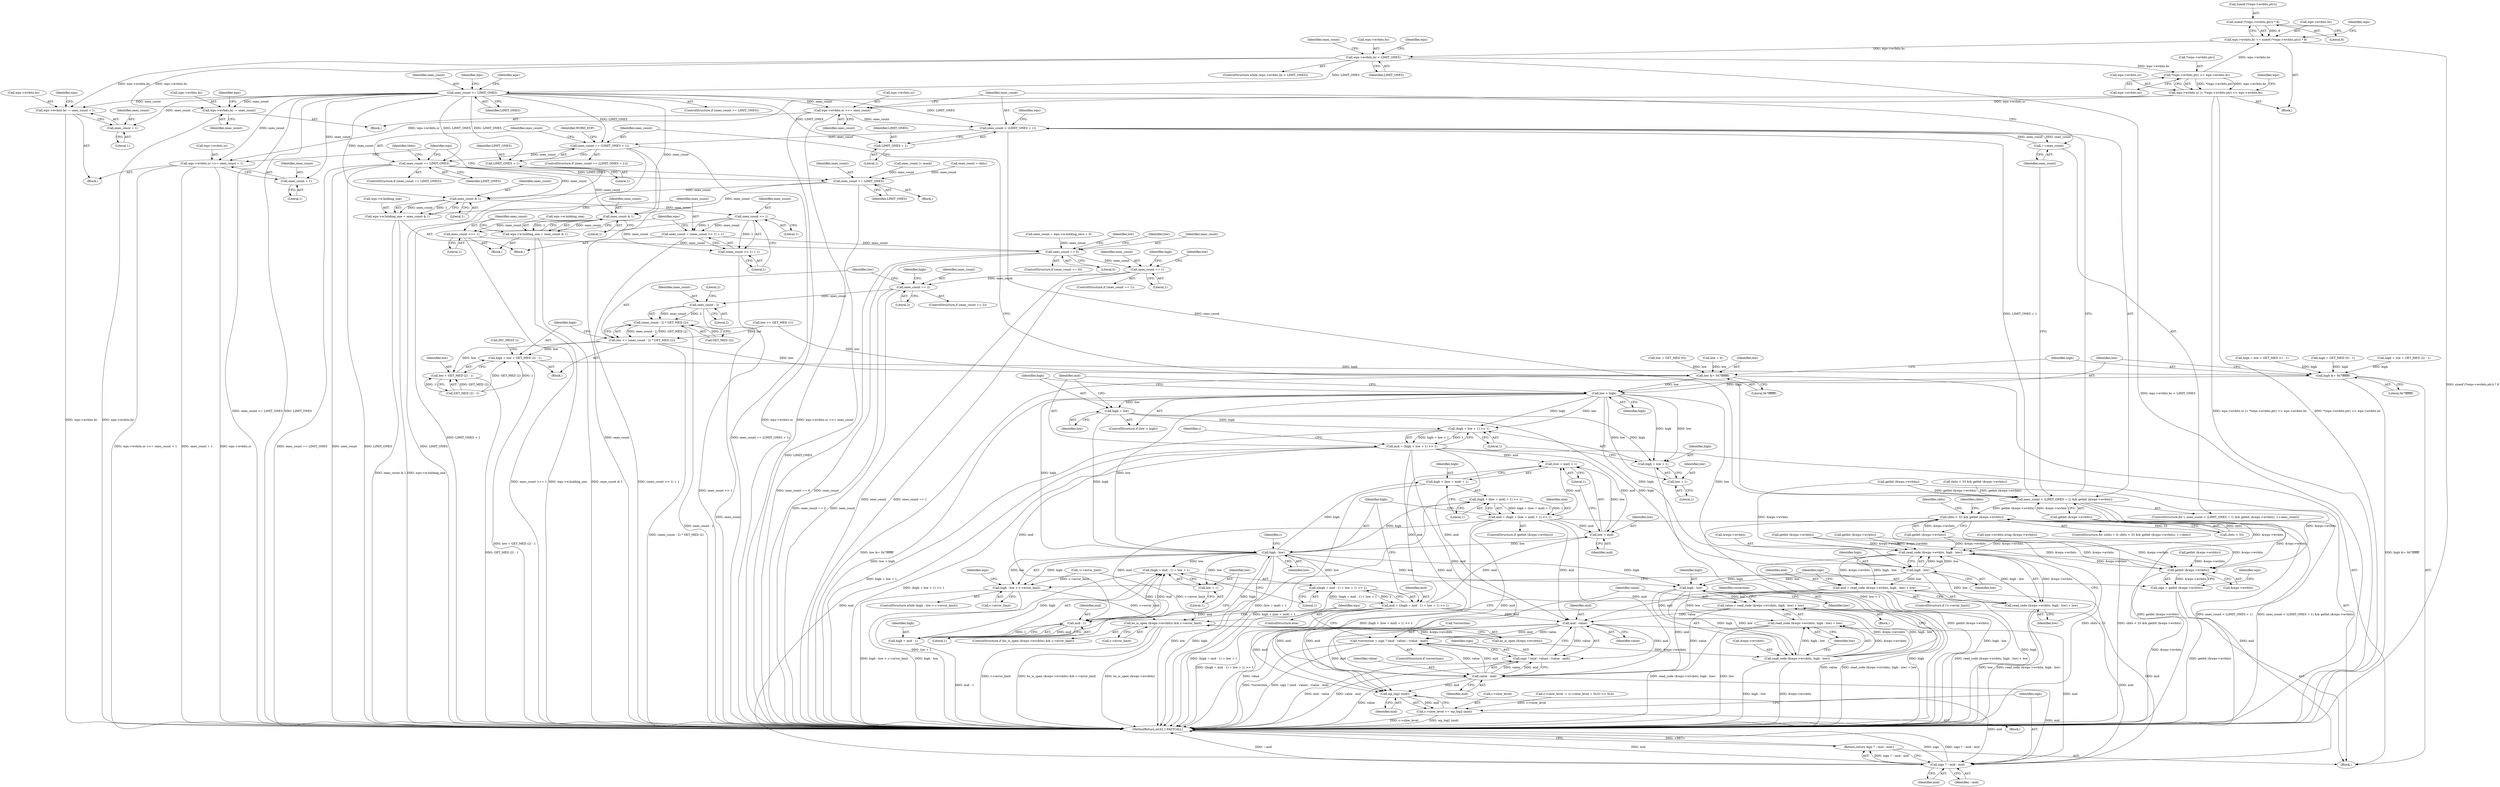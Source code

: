 digraph "0_WavPack_4bc05fc490b66ef2d45b1de26abf1455b486b0dc_0@API" {
"1000393" [label="(Call,sizeof (*(wps->wvbits.ptr)) * 8)"];
"1000387" [label="(Call,wps->wvbits.bc += sizeof (*(wps->wvbits.ptr)) * 8)"];
"1000343" [label="(Call,wps->wvbits.bc < LIMIT_ONES)"];
"1000375" [label="(Call,*(wps->wvbits.ptr) << wps->wvbits.bc)"];
"1000369" [label="(Call,wps->wvbits.sr |= *(wps->wvbits.ptr) << wps->wvbits.bc)"];
"1000422" [label="(Call,wps->wvbits.sr >>= ones_count)"];
"1000431" [label="(Call,ones_count < (LIMIT_ONES + 1))"];
"1000430" [label="(Call,ones_count < (LIMIT_ONES + 1) && getbit (&wps->wvbits))"];
"1000462" [label="(Call,cbits < 33 && getbit (&wps->wvbits))"];
"1000441" [label="(Call,++ones_count)"];
"1000444" [label="(Call,ones_count == (LIMIT_ONES + 1))"];
"1000452" [label="(Call,ones_count == LIMIT_ONES)"];
"1000513" [label="(Call,ones_count += LIMIT_ONES)"];
"1000549" [label="(Call,ones_count & 1)"];
"1000543" [label="(Call,wps->w.holding_one = ones_count & 1)"];
"1000555" [label="(Call,ones_count >> 1)"];
"1000552" [label="(Call,ones_count = (ones_count >> 1) + 1)"];
"1000600" [label="(Call,ones_count == 0)"];
"1000622" [label="(Call,ones_count == 1)"];
"1000643" [label="(Call,ones_count == 2)"];
"1000661" [label="(Call,ones_count - 2)"];
"1000660" [label="(Call,(ones_count - 2) * GET_MED (2))"];
"1000658" [label="(Call,low += (ones_count - 2) * GET_MED (2))"];
"1000666" [label="(Call,high = low + GET_MED (2) - 1)"];
"1000678" [label="(Call,high &= 0x7fffffff)"];
"1000682" [label="(Call,low > high)"];
"1000685" [label="(Call,high = low)"];
"1000690" [label="(Call,(high + low + 1) >> 1)"];
"1000688" [label="(Call,mid = (high + low + 1) >> 1)"];
"1000735" [label="(Call,(low = mid) + 1)"];
"1000736" [label="(Call,low = mid)"];
"1000717" [label="(Call,high - low)"];
"1000716" [label="(Call,high - low > c->error_limit)"];
"1000763" [label="(Call,bs_is_open (&wps->wvcbits) && c->error_limit)"];
"1000732" [label="(Call,(high + (low = mid) + 1) >> 1)"];
"1000730" [label="(Call,mid = (high + (low = mid) + 1) >> 1)"];
"1000748" [label="(Call,mid - 1)"];
"1000745" [label="(Call,(high = mid - 1) + low + 1)"];
"1000746" [label="(Call,high = mid - 1)"];
"1000792" [label="(Call,mid - value)"];
"1000787" [label="(Call,*correction = sign ? (mid - value) : (value - mid))"];
"1000790" [label="(Call,sign ? (mid - value) : (value - mid))"];
"1000822" [label="(Call,wp_log2 (mid))"];
"1000818" [label="(Call,c->slow_level += wp_log2 (mid))"];
"1000825" [label="(Call,sign ? ~mid : mid)"];
"1000824" [label="(Return,return sign ? ~mid : mid;)"];
"1000795" [label="(Call,value - mid)"];
"1000733" [label="(Call,high + (low = mid) + 1)"];
"1000744" [label="(Call,((high = mid - 1) + low + 1) >> 1)"];
"1000742" [label="(Call,mid = ((high = mid - 1) + low + 1) >> 1)"];
"1000751" [label="(Call,low + 1)"];
"1000781" [label="(Call,high - low)"];
"1000773" [label="(Call,value = read_code (&wps->wvcbits, high - low) + low)"];
"1000776" [label="(Call,read_code (&wps->wvcbits, high - low))"];
"1000775" [label="(Call,read_code (&wps->wvcbits, high - low) + low)"];
"1000691" [label="(Call,high + low + 1)"];
"1000710" [label="(Call,high - low)"];
"1000702" [label="(Call,mid = read_code (&wps->wvbits, high - low) + low)"];
"1000705" [label="(Call,read_code (&wps->wvbits, high - low))"];
"1000704" [label="(Call,read_code (&wps->wvbits, high - low) + low)"];
"1000757" [label="(Call,getbit (&wps->wvbits))"];
"1000755" [label="(Call,sign = getbit (&wps->wvbits))"];
"1000693" [label="(Call,low + 1)"];
"1000668" [label="(Call,low + GET_MED (2) - 1)"];
"1000675" [label="(Call,low &= 0x7fffffff)"];
"1000554" [label="(Call,(ones_count >> 1) + 1)"];
"1000567" [label="(Call,ones_count & 1)"];
"1000561" [label="(Call,wps->w.holding_one = ones_count & 1)"];
"1000570" [label="(Call,ones_count >>= 1)"];
"1000527" [label="(Call,wps->wvbits.sr >>= ones_count + 1)"];
"1000411" [label="(Call,ones_count >= LIMIT_ONES)"];
"1000415" [label="(Call,wps->wvbits.bc -= ones_count)"];
"1000433" [label="(Call,LIMIT_ONES + 1)"];
"1000446" [label="(Call,LIMIT_ONES + 1)"];
"1000518" [label="(Call,wps->wvbits.bc -= ones_count + 1)"];
"1000524" [label="(Call,ones_count + 1)"];
"1000533" [label="(Call,ones_count + 1)"];
"1000746" [label="(Call,high = mid - 1)"];
"1000342" [label="(ControlStructure,while (wps->wvbits.bc < LIMIT_ONES))"];
"1000792" [label="(Call,mid - value)"];
"1000732" [label="(Call,(high + (low = mid) + 1) >> 1)"];
"1000747" [label="(Identifier,high)"];
"1000343" [label="(Call,wps->wvbits.bc < LIMIT_ONES)"];
"1000412" [label="(Identifier,ones_count)"];
"1000711" [label="(Identifier,high)"];
"1000781" [label="(Call,high - low)"];
"1000825" [label="(Call,sign ? ~mid : mid)"];
"1000675" [label="(Call,low &= 0x7fffffff)"];
"1000693" [label="(Call,low + 1)"];
"1000369" [label="(Call,wps->wvbits.sr |= *(wps->wvbits.ptr) << wps->wvbits.bc)"];
"1000644" [label="(Identifier,ones_count)"];
"1000518" [label="(Call,wps->wvbits.bc -= ones_count + 1)"];
"1000416" [label="(Call,wps->wvbits.bc)"];
"1000616" [label="(Call,low = GET_MED (0))"];
"1000754" [label="(Literal,1)"];
"1000748" [label="(Call,mid - 1)"];
"1000750" [label="(Literal,1)"];
"1000364" [label="(Call,wps->wvbits.wrap (&wps->wvbits))"];
"1000782" [label="(Identifier,high)"];
"1000600" [label="(Call,ones_count == 0)"];
"1000793" [label="(Identifier,mid)"];
"1000828" [label="(Identifier,mid)"];
"1000725" [label="(Call,getbit (&wps->wvbits))"];
"1000554" [label="(Call,(ones_count >> 1) + 1)"];
"1000404" [label="(Identifier,ones_count)"];
"1000773" [label="(Call,value = read_code (&wps->wvcbits, high - low) + low)"];
"1000466" [label="(Call,getbit (&wps->wvbits))"];
"1000762" [label="(ControlStructure,if (bs_is_open (&wps->wvcbits) && c->error_limit))"];
"1000788" [label="(Call,*correction)"];
"1000458" [label="(ControlStructure,for (cbits = 0; cbits < 33 && getbit (&wps->wvbits); ++cbits))"];
"1000680" [label="(Literal,0x7fffffff)"];
"1000514" [label="(Identifier,ones_count)"];
"1000447" [label="(Identifier,LIMIT_ONES)"];
"1000222" [label="(Call,getbit (&wps->wvbits))"];
"1000674" [label="(Call,INC_MED2 ())"];
"1000525" [label="(Identifier,ones_count)"];
"1000717" [label="(Call,high - low)"];
"1000670" [label="(Call,GET_MED (2) - 1)"];
"1000657" [label="(Block,)"];
"1000446" [label="(Call,LIMIT_ONES + 1)"];
"1000739" [label="(Literal,1)"];
"1000453" [label="(Identifier,ones_count)"];
"1000645" [label="(Literal,2)"];
"1000450" [label="(Identifier,WORD_EOF)"];
"1000105" [label="(Block,)"];
"1000623" [label="(Identifier,ones_count)"];
"1000662" [label="(Identifier,ones_count)"];
"1000382" [label="(Call,wps->wvbits.bc)"];
"1000519" [label="(Call,wps->wvbits.bc)"];
"1000432" [label="(Identifier,ones_count)"];
"1000605" [label="(Identifier,low)"];
"1000744" [label="(Call,((high = mid - 1) + low + 1) >> 1)"];
"1000724" [label="(ControlStructure,if (getbit (&wps->wvbits)))"];
"1000475" [label="(Identifier,cbits)"];
"1000422" [label="(Call,wps->wvbits.sr >>= ones_count)"];
"1000692" [label="(Identifier,high)"];
"1000421" [label="(Identifier,ones_count)"];
"1000783" [label="(Identifier,low)"];
"1000533" [label="(Call,ones_count + 1)"];
"1000436" [label="(Call,getbit (&wps->wvbits))"];
"1000463" [label="(Call,cbits < 33)"];
"1000678" [label="(Call,high &= 0x7fffffff)"];
"1000571" [label="(Identifier,ones_count)"];
"1000434" [label="(Identifier,LIMIT_ONES)"];
"1000818" [label="(Call,c->slow_level += wp_log2 (mid))"];
"1000823" [label="(Identifier,mid)"];
"1000621" [label="(ControlStructure,if (ones_count == 1))"];
"1000715" [label="(ControlStructure,while (high - low > c->error_limit))"];
"1000758" [label="(Call,&wps->wvbits)"];
"1000462" [label="(Call,cbits < 33 && getbit (&wps->wvbits))"];
"1000415" [label="(Call,wps->wvbits.bc -= ones_count)"];
"1000720" [label="(Call,c->error_limit)"];
"1000687" [label="(Identifier,low)"];
"1000534" [label="(Identifier,ones_count)"];
"1000568" [label="(Identifier,ones_count)"];
"1000562" [label="(Call,wps->w.holding_one)"];
"1000607" [label="(Call,high = GET_MED (0) - 1)"];
"1000442" [label="(Identifier,ones_count)"];
"1000451" [label="(ControlStructure,if (ones_count == LIMIT_ONES))"];
"1000460" [label="(Identifier,cbits)"];
"1000736" [label="(Call,low = mid)"];
"1000393" [label="(Call,sizeof (*(wps->wvbits.ptr)) * 8)"];
"1000696" [label="(Literal,1)"];
"1000551" [label="(Literal,1)"];
"1000627" [label="(Identifier,high)"];
"1000510" [label="(Call,ones_count |= mask)"];
"1000685" [label="(Call,high = low)"];
"1000777" [label="(Call,&wps->wvcbits)"];
"1000521" [label="(Identifier,wps)"];
"1000530" [label="(Identifier,wps)"];
"1000681" [label="(ControlStructure,if (low > high))"];
"1000742" [label="(Call,mid = ((high = mid - 1) + low + 1) >> 1)"];
"1000713" [label="(Identifier,low)"];
"1000576" [label="(Identifier,wps)"];
"1000350" [label="(Block,)"];
"1000266" [label="(Call,getbit (&wps->wvbits))"];
"1000716" [label="(Call,high - low > c->error_limit)"];
"1000764" [label="(Call,bs_is_open (&wps->wvcbits))"];
"1000712" [label="(Identifier,low)"];
"1000388" [label="(Call,wps->wvbits.bc)"];
"1000617" [label="(Identifier,low)"];
"1000375" [label="(Call,*(wps->wvbits.ptr) << wps->wvbits.bc)"];
"1000734" [label="(Identifier,high)"];
"1000433" [label="(Call,LIMIT_ONES + 1)"];
"1000642" [label="(ControlStructure,if (ones_count == 2))"];
"1000741" [label="(ControlStructure,else)"];
"1000663" [label="(Literal,2)"];
"1000794" [label="(Identifier,value)"];
"1000413" [label="(Identifier,LIMIT_ONES)"];
"1000691" [label="(Call,high + low + 1)"];
"1000624" [label="(Literal,1)"];
"1000429" [label="(ControlStructure,for (; ones_count < (LIMIT_ONES + 1) && getbit (&wps->wvbits); ++ones_count))"];
"1000558" [label="(Literal,1)"];
"1000684" [label="(Identifier,high)"];
"1000694" [label="(Identifier,low)"];
"1000738" [label="(Identifier,mid)"];
"1000452" [label="(Call,ones_count == LIMIT_ONES)"];
"1000376" [label="(Call,*(wps->wvbits.ptr))"];
"1000698" [label="(Call,!c->error_limit)"];
"1000802" [label="(Identifier,wps)"];
"1000731" [label="(Identifier,mid)"];
"1000556" [label="(Identifier,ones_count)"];
"1000718" [label="(Identifier,high)"];
"1000786" [label="(Identifier,correction)"];
"1000667" [label="(Identifier,high)"];
"1000751" [label="(Call,low + 1)"];
"1000647" [label="(Call,high = low + GET_MED (2) - 1)"];
"1000455" [label="(Block,)"];
"1000745" [label="(Call,(high = mid - 1) + low + 1)"];
"1000755" [label="(Call,sign = getbit (&wps->wvbits))"];
"1000448" [label="(Literal,1)"];
"1000346" [label="(Identifier,wps)"];
"1000387" [label="(Call,wps->wvbits.bc += sizeof (*(wps->wvbits.ptr)) * 8)"];
"1000683" [label="(Identifier,low)"];
"1000797" [label="(Identifier,mid)"];
"1000659" [label="(Identifier,low)"];
"1000526" [label="(Literal,1)"];
"1000829" [label="(MethodReturn,int32_t FASTCALL)"];
"1000567" [label="(Call,ones_count & 1)"];
"1000806" [label="(Block,)"];
"1000824" [label="(Return,return sign ? ~mid : mid;)"];
"1000688" [label="(Call,mid = (high + low + 1) >> 1)"];
"1000414" [label="(Block,)"];
"1000552" [label="(Call,ones_count = (ones_count >> 1) + 1)"];
"1000784" [label="(Identifier,low)"];
"1000561" [label="(Call,wps->w.holding_one = ones_count & 1)"];
"1000700" [label="(Identifier,c)"];
"1000626" [label="(Call,high = low + GET_MED (1) - 1)"];
"1000740" [label="(Literal,1)"];
"1000677" [label="(Literal,0x7fffffff)"];
"1000604" [label="(Call,low = 0)"];
"1000795" [label="(Call,value - mid)"];
"1000774" [label="(Identifier,value)"];
"1000787" [label="(Call,*correction = sign ? (mid - value) : (value - mid))"];
"1000601" [label="(Identifier,ones_count)"];
"1000418" [label="(Identifier,wps)"];
"1000344" [label="(Call,wps->wvbits.bc)"];
"1000776" [label="(Call,read_code (&wps->wvcbits, high - low))"];
"1000524" [label="(Call,ones_count + 1)"];
"1000423" [label="(Call,wps->wvbits.sr)"];
"1000349" [label="(Identifier,LIMIT_ONES)"];
"1000331" [label="(Call,ones_count = wps->w.holding_zero = 0)"];
"1000660" [label="(Call,(ones_count - 2) * GET_MED (2))"];
"1000661" [label="(Call,ones_count - 2)"];
"1000668" [label="(Call,low + GET_MED (2) - 1)"];
"1000425" [label="(Identifier,wps)"];
"1000602" [label="(Literal,0)"];
"1000733" [label="(Call,high + (low = mid) + 1)"];
"1000454" [label="(Identifier,LIMIT_ONES)"];
"1000356" [label="(Identifier,wps)"];
"1000743" [label="(Identifier,mid)"];
"1000775" [label="(Call,read_code (&wps->wvcbits, high - low) + low)"];
"1000730" [label="(Call,mid = (high + (low = mid) + 1) >> 1)"];
"1000370" [label="(Call,wps->wvbits.sr)"];
"1000502" [label="(Call,getbit (&wps->wvbits))"];
"1000441" [label="(Call,++ones_count)"];
"1000553" [label="(Identifier,ones_count)"];
"1000549" [label="(Call,ones_count & 1)"];
"1000555" [label="(Call,ones_count >> 1)"];
"1000401" [label="(Literal,8)"];
"1000669" [label="(Identifier,low)"];
"1000643" [label="(Call,ones_count == 2)"];
"1000444" [label="(Call,ones_count == (LIMIT_ONES + 1))"];
"1000769" [label="(Call,c->error_limit)"];
"1000772" [label="(Block,)"];
"1000638" [label="(Identifier,low)"];
"1000390" [label="(Identifier,wps)"];
"1000528" [label="(Call,wps->wvbits.sr)"];
"1000599" [label="(ControlStructure,if (ones_count == 0))"];
"1000535" [label="(Literal,1)"];
"1000807" [label="(Call,c->slow_level -= (c->slow_level + SLO) >> SLS)"];
"1000752" [label="(Identifier,low)"];
"1000445" [label="(Identifier,ones_count)"];
"1000658" [label="(Call,low += (ones_count - 2) * GET_MED (2))"];
"1000410" [label="(ControlStructure,if (ones_count >= LIMIT_ONES))"];
"1000735" [label="(Call,(low = mid) + 1)"];
"1000483" [label="(Call,ones_count = cbits)"];
"1000690" [label="(Call,(high + low + 1) >> 1)"];
"1000394" [label="(Call,sizeof (*(wps->wvbits.ptr)))"];
"1000664" [label="(Call,GET_MED (2))"];
"1000819" [label="(Call,c->slow_level)"];
"1000827" [label="(Identifier,~mid)"];
"1000570" [label="(Call,ones_count >>= 1)"];
"1000513" [label="(Call,ones_count += LIMIT_ONES)"];
"1000435" [label="(Literal,1)"];
"1000749" [label="(Identifier,mid)"];
"1000676" [label="(Identifier,low)"];
"1000753" [label="(Literal,1)"];
"1000702" [label="(Call,mid = read_code (&wps->wvbits, high - low) + low)"];
"1000572" [label="(Literal,1)"];
"1000666" [label="(Call,high = low + GET_MED (2) - 1)"];
"1000703" [label="(Identifier,mid)"];
"1000560" [label="(Block,)"];
"1000622" [label="(Call,ones_count == 1)"];
"1000543" [label="(Call,wps->w.holding_one = ones_count & 1)"];
"1000689" [label="(Identifier,mid)"];
"1000515" [label="(Identifier,LIMIT_ONES)"];
"1000763" [label="(Call,bs_is_open (&wps->wvcbits) && c->error_limit)"];
"1000637" [label="(Call,low += GET_MED (1))"];
"1000710" [label="(Call,high - low)"];
"1000790" [label="(Call,sign ? (mid - value) : (value - mid))"];
"1000542" [label="(Block,)"];
"1000527" [label="(Call,wps->wvbits.sr >>= ones_count + 1)"];
"1000218" [label="(Call,cbits < 33 && getbit (&wps->wvbits))"];
"1000826" [label="(Identifier,sign)"];
"1000721" [label="(Identifier,c)"];
"1000682" [label="(Call,low > high)"];
"1000706" [label="(Call,&wps->wvbits)"];
"1000648" [label="(Identifier,high)"];
"1000704" [label="(Call,read_code (&wps->wvbits, high - low) + low)"];
"1000443" [label="(ControlStructure,if (ones_count == (LIMIT_ONES + 1)))"];
"1000822" [label="(Call,wp_log2 (mid))"];
"1000544" [label="(Call,wps->w.holding_one)"];
"1000737" [label="(Identifier,low)"];
"1000767" [label="(Identifier,wps)"];
"1000431" [label="(Call,ones_count < (LIMIT_ONES + 1))"];
"1000686" [label="(Identifier,high)"];
"1000791" [label="(Identifier,sign)"];
"1000796" [label="(Identifier,value)"];
"1000705" [label="(Call,read_code (&wps->wvbits, high - low))"];
"1000472" [label="(Identifier,cbits)"];
"1000569" [label="(Literal,1)"];
"1000539" [label="(Identifier,wps)"];
"1000679" [label="(Identifier,high)"];
"1000695" [label="(Literal,1)"];
"1000728" [label="(Identifier,wps)"];
"1000756" [label="(Identifier,sign)"];
"1000697" [label="(ControlStructure,if (!c->error_limit))"];
"1000550" [label="(Identifier,ones_count)"];
"1000785" [label="(ControlStructure,if (correction))"];
"1000557" [label="(Literal,1)"];
"1000665" [label="(Literal,2)"];
"1000757" [label="(Call,getbit (&wps->wvbits))"];
"1000517" [label="(Block,)"];
"1000411" [label="(Call,ones_count >= LIMIT_ONES)"];
"1000428" [label="(Identifier,ones_count)"];
"1000430" [label="(Call,ones_count < (LIMIT_ONES + 1) && getbit (&wps->wvbits))"];
"1000439" [label="(Identifier,wps)"];
"1000719" [label="(Identifier,low)"];
"1000393" -> "1000387"  [label="AST: "];
"1000393" -> "1000401"  [label="CFG: "];
"1000394" -> "1000393"  [label="AST: "];
"1000401" -> "1000393"  [label="AST: "];
"1000387" -> "1000393"  [label="CFG: "];
"1000393" -> "1000387"  [label="DDG: 8"];
"1000387" -> "1000350"  [label="AST: "];
"1000388" -> "1000387"  [label="AST: "];
"1000346" -> "1000387"  [label="CFG: "];
"1000387" -> "1000829"  [label="DDG: sizeof (*(wps->wvbits.ptr)) * 8"];
"1000387" -> "1000343"  [label="DDG: wps->wvbits.bc"];
"1000375" -> "1000387"  [label="DDG: wps->wvbits.bc"];
"1000343" -> "1000342"  [label="AST: "];
"1000343" -> "1000349"  [label="CFG: "];
"1000344" -> "1000343"  [label="AST: "];
"1000349" -> "1000343"  [label="AST: "];
"1000356" -> "1000343"  [label="CFG: "];
"1000404" -> "1000343"  [label="CFG: "];
"1000343" -> "1000829"  [label="DDG: wps->wvbits.bc < LIMIT_ONES"];
"1000343" -> "1000375"  [label="DDG: wps->wvbits.bc"];
"1000343" -> "1000411"  [label="DDG: LIMIT_ONES"];
"1000343" -> "1000415"  [label="DDG: wps->wvbits.bc"];
"1000343" -> "1000518"  [label="DDG: wps->wvbits.bc"];
"1000375" -> "1000369"  [label="AST: "];
"1000375" -> "1000382"  [label="CFG: "];
"1000376" -> "1000375"  [label="AST: "];
"1000382" -> "1000375"  [label="AST: "];
"1000369" -> "1000375"  [label="CFG: "];
"1000375" -> "1000369"  [label="DDG: *(wps->wvbits.ptr)"];
"1000375" -> "1000369"  [label="DDG: wps->wvbits.bc"];
"1000369" -> "1000350"  [label="AST: "];
"1000370" -> "1000369"  [label="AST: "];
"1000390" -> "1000369"  [label="CFG: "];
"1000369" -> "1000829"  [label="DDG: wps->wvbits.sr |= *(wps->wvbits.ptr) << wps->wvbits.bc"];
"1000369" -> "1000829"  [label="DDG: *(wps->wvbits.ptr) << wps->wvbits.bc"];
"1000369" -> "1000422"  [label="DDG: wps->wvbits.sr"];
"1000369" -> "1000527"  [label="DDG: wps->wvbits.sr"];
"1000422" -> "1000414"  [label="AST: "];
"1000422" -> "1000428"  [label="CFG: "];
"1000423" -> "1000422"  [label="AST: "];
"1000428" -> "1000422"  [label="AST: "];
"1000432" -> "1000422"  [label="CFG: "];
"1000422" -> "1000829"  [label="DDG: wps->wvbits.sr"];
"1000422" -> "1000829"  [label="DDG: wps->wvbits.sr >>= ones_count"];
"1000411" -> "1000422"  [label="DDG: ones_count"];
"1000422" -> "1000431"  [label="DDG: ones_count"];
"1000431" -> "1000430"  [label="AST: "];
"1000431" -> "1000433"  [label="CFG: "];
"1000432" -> "1000431"  [label="AST: "];
"1000433" -> "1000431"  [label="AST: "];
"1000439" -> "1000431"  [label="CFG: "];
"1000430" -> "1000431"  [label="CFG: "];
"1000431" -> "1000430"  [label="DDG: ones_count"];
"1000431" -> "1000430"  [label="DDG: LIMIT_ONES + 1"];
"1000441" -> "1000431"  [label="DDG: ones_count"];
"1000411" -> "1000431"  [label="DDG: LIMIT_ONES"];
"1000431" -> "1000441"  [label="DDG: ones_count"];
"1000431" -> "1000444"  [label="DDG: ones_count"];
"1000430" -> "1000429"  [label="AST: "];
"1000430" -> "1000436"  [label="CFG: "];
"1000436" -> "1000430"  [label="AST: "];
"1000442" -> "1000430"  [label="CFG: "];
"1000445" -> "1000430"  [label="CFG: "];
"1000430" -> "1000829"  [label="DDG: getbit (&wps->wvbits)"];
"1000430" -> "1000829"  [label="DDG: ones_count < (LIMIT_ONES + 1)"];
"1000430" -> "1000829"  [label="DDG: ones_count < (LIMIT_ONES + 1) && getbit (&wps->wvbits)"];
"1000436" -> "1000430"  [label="DDG: &wps->wvbits"];
"1000218" -> "1000430"  [label="DDG: getbit (&wps->wvbits)"];
"1000266" -> "1000430"  [label="DDG: getbit (&wps->wvbits)"];
"1000430" -> "1000462"  [label="DDG: getbit (&wps->wvbits)"];
"1000462" -> "1000458"  [label="AST: "];
"1000462" -> "1000463"  [label="CFG: "];
"1000462" -> "1000466"  [label="CFG: "];
"1000463" -> "1000462"  [label="AST: "];
"1000466" -> "1000462"  [label="AST: "];
"1000472" -> "1000462"  [label="CFG: "];
"1000475" -> "1000462"  [label="CFG: "];
"1000462" -> "1000829"  [label="DDG: cbits < 33"];
"1000462" -> "1000829"  [label="DDG: cbits < 33 && getbit (&wps->wvbits)"];
"1000462" -> "1000829"  [label="DDG: getbit (&wps->wvbits)"];
"1000463" -> "1000462"  [label="DDG: cbits"];
"1000463" -> "1000462"  [label="DDG: 33"];
"1000466" -> "1000462"  [label="DDG: &wps->wvbits"];
"1000441" -> "1000429"  [label="AST: "];
"1000441" -> "1000442"  [label="CFG: "];
"1000442" -> "1000441"  [label="AST: "];
"1000432" -> "1000441"  [label="CFG: "];
"1000444" -> "1000443"  [label="AST: "];
"1000444" -> "1000446"  [label="CFG: "];
"1000445" -> "1000444"  [label="AST: "];
"1000446" -> "1000444"  [label="AST: "];
"1000450" -> "1000444"  [label="CFG: "];
"1000453" -> "1000444"  [label="CFG: "];
"1000444" -> "1000829"  [label="DDG: LIMIT_ONES + 1"];
"1000444" -> "1000829"  [label="DDG: ones_count"];
"1000444" -> "1000829"  [label="DDG: ones_count == (LIMIT_ONES + 1)"];
"1000411" -> "1000444"  [label="DDG: LIMIT_ONES"];
"1000444" -> "1000452"  [label="DDG: ones_count"];
"1000452" -> "1000451"  [label="AST: "];
"1000452" -> "1000454"  [label="CFG: "];
"1000453" -> "1000452"  [label="AST: "];
"1000454" -> "1000452"  [label="AST: "];
"1000460" -> "1000452"  [label="CFG: "];
"1000539" -> "1000452"  [label="CFG: "];
"1000452" -> "1000829"  [label="DDG: ones_count == LIMIT_ONES"];
"1000452" -> "1000829"  [label="DDG: ones_count"];
"1000452" -> "1000829"  [label="DDG: LIMIT_ONES"];
"1000411" -> "1000452"  [label="DDG: LIMIT_ONES"];
"1000452" -> "1000513"  [label="DDG: LIMIT_ONES"];
"1000452" -> "1000549"  [label="DDG: ones_count"];
"1000452" -> "1000567"  [label="DDG: ones_count"];
"1000513" -> "1000455"  [label="AST: "];
"1000513" -> "1000515"  [label="CFG: "];
"1000514" -> "1000513"  [label="AST: "];
"1000515" -> "1000513"  [label="AST: "];
"1000539" -> "1000513"  [label="CFG: "];
"1000513" -> "1000829"  [label="DDG: LIMIT_ONES"];
"1000510" -> "1000513"  [label="DDG: ones_count"];
"1000483" -> "1000513"  [label="DDG: ones_count"];
"1000513" -> "1000549"  [label="DDG: ones_count"];
"1000513" -> "1000567"  [label="DDG: ones_count"];
"1000549" -> "1000543"  [label="AST: "];
"1000549" -> "1000551"  [label="CFG: "];
"1000550" -> "1000549"  [label="AST: "];
"1000551" -> "1000549"  [label="AST: "];
"1000543" -> "1000549"  [label="CFG: "];
"1000549" -> "1000543"  [label="DDG: ones_count"];
"1000549" -> "1000543"  [label="DDG: 1"];
"1000411" -> "1000549"  [label="DDG: ones_count"];
"1000549" -> "1000555"  [label="DDG: ones_count"];
"1000543" -> "1000542"  [label="AST: "];
"1000544" -> "1000543"  [label="AST: "];
"1000553" -> "1000543"  [label="CFG: "];
"1000543" -> "1000829"  [label="DDG: wps->w.holding_one"];
"1000543" -> "1000829"  [label="DDG: ones_count & 1"];
"1000555" -> "1000554"  [label="AST: "];
"1000555" -> "1000557"  [label="CFG: "];
"1000556" -> "1000555"  [label="AST: "];
"1000557" -> "1000555"  [label="AST: "];
"1000558" -> "1000555"  [label="CFG: "];
"1000555" -> "1000552"  [label="DDG: ones_count"];
"1000555" -> "1000552"  [label="DDG: 1"];
"1000555" -> "1000554"  [label="DDG: ones_count"];
"1000555" -> "1000554"  [label="DDG: 1"];
"1000552" -> "1000542"  [label="AST: "];
"1000552" -> "1000554"  [label="CFG: "];
"1000553" -> "1000552"  [label="AST: "];
"1000554" -> "1000552"  [label="AST: "];
"1000576" -> "1000552"  [label="CFG: "];
"1000552" -> "1000829"  [label="DDG: (ones_count >> 1) + 1"];
"1000552" -> "1000600"  [label="DDG: ones_count"];
"1000600" -> "1000599"  [label="AST: "];
"1000600" -> "1000602"  [label="CFG: "];
"1000601" -> "1000600"  [label="AST: "];
"1000602" -> "1000600"  [label="AST: "];
"1000605" -> "1000600"  [label="CFG: "];
"1000617" -> "1000600"  [label="CFG: "];
"1000600" -> "1000829"  [label="DDG: ones_count == 0"];
"1000600" -> "1000829"  [label="DDG: ones_count"];
"1000570" -> "1000600"  [label="DDG: ones_count"];
"1000331" -> "1000600"  [label="DDG: ones_count"];
"1000600" -> "1000622"  [label="DDG: ones_count"];
"1000622" -> "1000621"  [label="AST: "];
"1000622" -> "1000624"  [label="CFG: "];
"1000623" -> "1000622"  [label="AST: "];
"1000624" -> "1000622"  [label="AST: "];
"1000627" -> "1000622"  [label="CFG: "];
"1000638" -> "1000622"  [label="CFG: "];
"1000622" -> "1000829"  [label="DDG: ones_count == 1"];
"1000622" -> "1000829"  [label="DDG: ones_count"];
"1000622" -> "1000643"  [label="DDG: ones_count"];
"1000643" -> "1000642"  [label="AST: "];
"1000643" -> "1000645"  [label="CFG: "];
"1000644" -> "1000643"  [label="AST: "];
"1000645" -> "1000643"  [label="AST: "];
"1000648" -> "1000643"  [label="CFG: "];
"1000659" -> "1000643"  [label="CFG: "];
"1000643" -> "1000829"  [label="DDG: ones_count == 2"];
"1000643" -> "1000829"  [label="DDG: ones_count"];
"1000643" -> "1000661"  [label="DDG: ones_count"];
"1000661" -> "1000660"  [label="AST: "];
"1000661" -> "1000663"  [label="CFG: "];
"1000662" -> "1000661"  [label="AST: "];
"1000663" -> "1000661"  [label="AST: "];
"1000665" -> "1000661"  [label="CFG: "];
"1000661" -> "1000829"  [label="DDG: ones_count"];
"1000661" -> "1000660"  [label="DDG: ones_count"];
"1000661" -> "1000660"  [label="DDG: 2"];
"1000660" -> "1000658"  [label="AST: "];
"1000660" -> "1000664"  [label="CFG: "];
"1000664" -> "1000660"  [label="AST: "];
"1000658" -> "1000660"  [label="CFG: "];
"1000660" -> "1000829"  [label="DDG: ones_count - 2"];
"1000660" -> "1000658"  [label="DDG: ones_count - 2"];
"1000660" -> "1000658"  [label="DDG: GET_MED (2)"];
"1000664" -> "1000660"  [label="DDG: 2"];
"1000658" -> "1000657"  [label="AST: "];
"1000659" -> "1000658"  [label="AST: "];
"1000667" -> "1000658"  [label="CFG: "];
"1000658" -> "1000829"  [label="DDG: (ones_count - 2) * GET_MED (2)"];
"1000637" -> "1000658"  [label="DDG: low"];
"1000658" -> "1000666"  [label="DDG: low"];
"1000658" -> "1000668"  [label="DDG: low"];
"1000658" -> "1000675"  [label="DDG: low"];
"1000666" -> "1000657"  [label="AST: "];
"1000666" -> "1000668"  [label="CFG: "];
"1000667" -> "1000666"  [label="AST: "];
"1000668" -> "1000666"  [label="AST: "];
"1000674" -> "1000666"  [label="CFG: "];
"1000666" -> "1000829"  [label="DDG: low + GET_MED (2) - 1"];
"1000670" -> "1000666"  [label="DDG: GET_MED (2)"];
"1000670" -> "1000666"  [label="DDG: 1"];
"1000666" -> "1000678"  [label="DDG: high"];
"1000678" -> "1000105"  [label="AST: "];
"1000678" -> "1000680"  [label="CFG: "];
"1000679" -> "1000678"  [label="AST: "];
"1000680" -> "1000678"  [label="AST: "];
"1000683" -> "1000678"  [label="CFG: "];
"1000678" -> "1000829"  [label="DDG: high &= 0x7fffffff"];
"1000626" -> "1000678"  [label="DDG: high"];
"1000607" -> "1000678"  [label="DDG: high"];
"1000647" -> "1000678"  [label="DDG: high"];
"1000678" -> "1000682"  [label="DDG: high"];
"1000682" -> "1000681"  [label="AST: "];
"1000682" -> "1000684"  [label="CFG: "];
"1000683" -> "1000682"  [label="AST: "];
"1000684" -> "1000682"  [label="AST: "];
"1000686" -> "1000682"  [label="CFG: "];
"1000689" -> "1000682"  [label="CFG: "];
"1000682" -> "1000829"  [label="DDG: low > high"];
"1000675" -> "1000682"  [label="DDG: low"];
"1000682" -> "1000685"  [label="DDG: low"];
"1000682" -> "1000690"  [label="DDG: high"];
"1000682" -> "1000690"  [label="DDG: low"];
"1000682" -> "1000691"  [label="DDG: high"];
"1000682" -> "1000691"  [label="DDG: low"];
"1000682" -> "1000693"  [label="DDG: low"];
"1000682" -> "1000710"  [label="DDG: high"];
"1000682" -> "1000710"  [label="DDG: low"];
"1000682" -> "1000717"  [label="DDG: high"];
"1000682" -> "1000717"  [label="DDG: low"];
"1000685" -> "1000681"  [label="AST: "];
"1000685" -> "1000687"  [label="CFG: "];
"1000686" -> "1000685"  [label="AST: "];
"1000687" -> "1000685"  [label="AST: "];
"1000689" -> "1000685"  [label="CFG: "];
"1000685" -> "1000690"  [label="DDG: high"];
"1000685" -> "1000691"  [label="DDG: high"];
"1000685" -> "1000710"  [label="DDG: high"];
"1000685" -> "1000717"  [label="DDG: high"];
"1000690" -> "1000688"  [label="AST: "];
"1000690" -> "1000696"  [label="CFG: "];
"1000691" -> "1000690"  [label="AST: "];
"1000696" -> "1000690"  [label="AST: "];
"1000688" -> "1000690"  [label="CFG: "];
"1000690" -> "1000829"  [label="DDG: high + low + 1"];
"1000690" -> "1000688"  [label="DDG: high + low + 1"];
"1000690" -> "1000688"  [label="DDG: 1"];
"1000688" -> "1000105"  [label="AST: "];
"1000689" -> "1000688"  [label="AST: "];
"1000700" -> "1000688"  [label="CFG: "];
"1000688" -> "1000829"  [label="DDG: (high + low + 1) >> 1"];
"1000688" -> "1000735"  [label="DDG: mid"];
"1000688" -> "1000736"  [label="DDG: mid"];
"1000688" -> "1000748"  [label="DDG: mid"];
"1000688" -> "1000792"  [label="DDG: mid"];
"1000688" -> "1000795"  [label="DDG: mid"];
"1000688" -> "1000822"  [label="DDG: mid"];
"1000688" -> "1000825"  [label="DDG: mid"];
"1000735" -> "1000733"  [label="AST: "];
"1000735" -> "1000739"  [label="CFG: "];
"1000736" -> "1000735"  [label="AST: "];
"1000739" -> "1000735"  [label="AST: "];
"1000733" -> "1000735"  [label="CFG: "];
"1000736" -> "1000735"  [label="DDG: low"];
"1000730" -> "1000735"  [label="DDG: mid"];
"1000742" -> "1000735"  [label="DDG: mid"];
"1000736" -> "1000738"  [label="CFG: "];
"1000737" -> "1000736"  [label="AST: "];
"1000738" -> "1000736"  [label="AST: "];
"1000739" -> "1000736"  [label="CFG: "];
"1000736" -> "1000717"  [label="DDG: low"];
"1000730" -> "1000736"  [label="DDG: mid"];
"1000742" -> "1000736"  [label="DDG: mid"];
"1000717" -> "1000716"  [label="AST: "];
"1000717" -> "1000719"  [label="CFG: "];
"1000718" -> "1000717"  [label="AST: "];
"1000719" -> "1000717"  [label="AST: "];
"1000721" -> "1000717"  [label="CFG: "];
"1000717" -> "1000829"  [label="DDG: low"];
"1000717" -> "1000829"  [label="DDG: high"];
"1000717" -> "1000716"  [label="DDG: high"];
"1000717" -> "1000716"  [label="DDG: low"];
"1000746" -> "1000717"  [label="DDG: high"];
"1000717" -> "1000732"  [label="DDG: high"];
"1000717" -> "1000733"  [label="DDG: high"];
"1000717" -> "1000744"  [label="DDG: low"];
"1000717" -> "1000745"  [label="DDG: low"];
"1000717" -> "1000751"  [label="DDG: low"];
"1000717" -> "1000781"  [label="DDG: high"];
"1000717" -> "1000781"  [label="DDG: low"];
"1000716" -> "1000715"  [label="AST: "];
"1000716" -> "1000720"  [label="CFG: "];
"1000720" -> "1000716"  [label="AST: "];
"1000728" -> "1000716"  [label="CFG: "];
"1000756" -> "1000716"  [label="CFG: "];
"1000716" -> "1000829"  [label="DDG: high - low > c->error_limit"];
"1000716" -> "1000829"  [label="DDG: high - low"];
"1000698" -> "1000716"  [label="DDG: c->error_limit"];
"1000716" -> "1000763"  [label="DDG: c->error_limit"];
"1000763" -> "1000762"  [label="AST: "];
"1000763" -> "1000764"  [label="CFG: "];
"1000763" -> "1000769"  [label="CFG: "];
"1000764" -> "1000763"  [label="AST: "];
"1000769" -> "1000763"  [label="AST: "];
"1000774" -> "1000763"  [label="CFG: "];
"1000802" -> "1000763"  [label="CFG: "];
"1000763" -> "1000829"  [label="DDG: c->error_limit"];
"1000763" -> "1000829"  [label="DDG: bs_is_open (&wps->wvcbits) && c->error_limit"];
"1000763" -> "1000829"  [label="DDG: bs_is_open (&wps->wvcbits)"];
"1000764" -> "1000763"  [label="DDG: &wps->wvcbits"];
"1000698" -> "1000763"  [label="DDG: c->error_limit"];
"1000732" -> "1000730"  [label="AST: "];
"1000732" -> "1000740"  [label="CFG: "];
"1000733" -> "1000732"  [label="AST: "];
"1000740" -> "1000732"  [label="AST: "];
"1000730" -> "1000732"  [label="CFG: "];
"1000732" -> "1000829"  [label="DDG: high + (low = mid) + 1"];
"1000732" -> "1000730"  [label="DDG: high + (low = mid) + 1"];
"1000732" -> "1000730"  [label="DDG: 1"];
"1000730" -> "1000724"  [label="AST: "];
"1000731" -> "1000730"  [label="AST: "];
"1000718" -> "1000730"  [label="CFG: "];
"1000730" -> "1000829"  [label="DDG: (high + (low = mid) + 1) >> 1"];
"1000730" -> "1000748"  [label="DDG: mid"];
"1000730" -> "1000792"  [label="DDG: mid"];
"1000730" -> "1000795"  [label="DDG: mid"];
"1000730" -> "1000822"  [label="DDG: mid"];
"1000730" -> "1000825"  [label="DDG: mid"];
"1000748" -> "1000746"  [label="AST: "];
"1000748" -> "1000750"  [label="CFG: "];
"1000749" -> "1000748"  [label="AST: "];
"1000750" -> "1000748"  [label="AST: "];
"1000746" -> "1000748"  [label="CFG: "];
"1000748" -> "1000745"  [label="DDG: mid"];
"1000748" -> "1000745"  [label="DDG: 1"];
"1000748" -> "1000746"  [label="DDG: mid"];
"1000748" -> "1000746"  [label="DDG: 1"];
"1000742" -> "1000748"  [label="DDG: mid"];
"1000745" -> "1000744"  [label="AST: "];
"1000745" -> "1000751"  [label="CFG: "];
"1000746" -> "1000745"  [label="AST: "];
"1000751" -> "1000745"  [label="AST: "];
"1000754" -> "1000745"  [label="CFG: "];
"1000745" -> "1000829"  [label="DDG: low + 1"];
"1000746" -> "1000745"  [label="DDG: high"];
"1000747" -> "1000746"  [label="AST: "];
"1000752" -> "1000746"  [label="CFG: "];
"1000746" -> "1000829"  [label="DDG: mid - 1"];
"1000792" -> "1000790"  [label="AST: "];
"1000792" -> "1000794"  [label="CFG: "];
"1000793" -> "1000792"  [label="AST: "];
"1000794" -> "1000792"  [label="AST: "];
"1000790" -> "1000792"  [label="CFG: "];
"1000792" -> "1000829"  [label="DDG: value"];
"1000792" -> "1000787"  [label="DDG: mid"];
"1000792" -> "1000787"  [label="DDG: value"];
"1000792" -> "1000790"  [label="DDG: mid"];
"1000792" -> "1000790"  [label="DDG: value"];
"1000742" -> "1000792"  [label="DDG: mid"];
"1000702" -> "1000792"  [label="DDG: mid"];
"1000773" -> "1000792"  [label="DDG: value"];
"1000792" -> "1000822"  [label="DDG: mid"];
"1000792" -> "1000825"  [label="DDG: mid"];
"1000787" -> "1000785"  [label="AST: "];
"1000787" -> "1000790"  [label="CFG: "];
"1000788" -> "1000787"  [label="AST: "];
"1000790" -> "1000787"  [label="AST: "];
"1000802" -> "1000787"  [label="CFG: "];
"1000787" -> "1000829"  [label="DDG: *correction"];
"1000787" -> "1000829"  [label="DDG: sign ? (mid - value) : (value - mid)"];
"1000795" -> "1000787"  [label="DDG: value"];
"1000795" -> "1000787"  [label="DDG: mid"];
"1000790" -> "1000795"  [label="CFG: "];
"1000791" -> "1000790"  [label="AST: "];
"1000795" -> "1000790"  [label="AST: "];
"1000790" -> "1000829"  [label="DDG: mid - value"];
"1000790" -> "1000829"  [label="DDG: value - mid"];
"1000795" -> "1000790"  [label="DDG: value"];
"1000795" -> "1000790"  [label="DDG: mid"];
"1000822" -> "1000818"  [label="AST: "];
"1000822" -> "1000823"  [label="CFG: "];
"1000823" -> "1000822"  [label="AST: "];
"1000818" -> "1000822"  [label="CFG: "];
"1000822" -> "1000818"  [label="DDG: mid"];
"1000742" -> "1000822"  [label="DDG: mid"];
"1000702" -> "1000822"  [label="DDG: mid"];
"1000795" -> "1000822"  [label="DDG: mid"];
"1000822" -> "1000825"  [label="DDG: mid"];
"1000818" -> "1000806"  [label="AST: "];
"1000819" -> "1000818"  [label="AST: "];
"1000826" -> "1000818"  [label="CFG: "];
"1000818" -> "1000829"  [label="DDG: c->slow_level"];
"1000818" -> "1000829"  [label="DDG: wp_log2 (mid)"];
"1000807" -> "1000818"  [label="DDG: c->slow_level"];
"1000825" -> "1000824"  [label="AST: "];
"1000825" -> "1000827"  [label="CFG: "];
"1000825" -> "1000828"  [label="CFG: "];
"1000826" -> "1000825"  [label="AST: "];
"1000827" -> "1000825"  [label="AST: "];
"1000828" -> "1000825"  [label="AST: "];
"1000824" -> "1000825"  [label="CFG: "];
"1000825" -> "1000829"  [label="DDG: ~mid"];
"1000825" -> "1000829"  [label="DDG: mid"];
"1000825" -> "1000829"  [label="DDG: sign"];
"1000825" -> "1000829"  [label="DDG: sign ? ~mid : mid"];
"1000825" -> "1000824"  [label="DDG: sign ? ~mid : mid"];
"1000742" -> "1000825"  [label="DDG: mid"];
"1000702" -> "1000825"  [label="DDG: mid"];
"1000795" -> "1000825"  [label="DDG: mid"];
"1000824" -> "1000105"  [label="AST: "];
"1000829" -> "1000824"  [label="CFG: "];
"1000824" -> "1000829"  [label="DDG: <RET>"];
"1000795" -> "1000797"  [label="CFG: "];
"1000796" -> "1000795"  [label="AST: "];
"1000797" -> "1000795"  [label="AST: "];
"1000795" -> "1000829"  [label="DDG: value"];
"1000773" -> "1000795"  [label="DDG: value"];
"1000742" -> "1000795"  [label="DDG: mid"];
"1000702" -> "1000795"  [label="DDG: mid"];
"1000734" -> "1000733"  [label="AST: "];
"1000740" -> "1000733"  [label="CFG: "];
"1000733" -> "1000829"  [label="DDG: (low = mid) + 1"];
"1000744" -> "1000742"  [label="AST: "];
"1000744" -> "1000754"  [label="CFG: "];
"1000754" -> "1000744"  [label="AST: "];
"1000742" -> "1000744"  [label="CFG: "];
"1000744" -> "1000829"  [label="DDG: (high = mid - 1) + low + 1"];
"1000744" -> "1000742"  [label="DDG: (high = mid - 1) + low + 1"];
"1000744" -> "1000742"  [label="DDG: 1"];
"1000742" -> "1000741"  [label="AST: "];
"1000743" -> "1000742"  [label="AST: "];
"1000718" -> "1000742"  [label="CFG: "];
"1000742" -> "1000829"  [label="DDG: ((high = mid - 1) + low + 1) >> 1"];
"1000751" -> "1000753"  [label="CFG: "];
"1000752" -> "1000751"  [label="AST: "];
"1000753" -> "1000751"  [label="AST: "];
"1000781" -> "1000776"  [label="AST: "];
"1000781" -> "1000783"  [label="CFG: "];
"1000782" -> "1000781"  [label="AST: "];
"1000783" -> "1000781"  [label="AST: "];
"1000776" -> "1000781"  [label="CFG: "];
"1000781" -> "1000829"  [label="DDG: high"];
"1000781" -> "1000773"  [label="DDG: low"];
"1000781" -> "1000776"  [label="DDG: high"];
"1000781" -> "1000776"  [label="DDG: low"];
"1000710" -> "1000781"  [label="DDG: high"];
"1000710" -> "1000781"  [label="DDG: low"];
"1000781" -> "1000775"  [label="DDG: low"];
"1000773" -> "1000772"  [label="AST: "];
"1000773" -> "1000775"  [label="CFG: "];
"1000774" -> "1000773"  [label="AST: "];
"1000775" -> "1000773"  [label="AST: "];
"1000786" -> "1000773"  [label="CFG: "];
"1000773" -> "1000829"  [label="DDG: value"];
"1000773" -> "1000829"  [label="DDG: read_code (&wps->wvcbits, high - low) + low"];
"1000776" -> "1000773"  [label="DDG: &wps->wvcbits"];
"1000776" -> "1000773"  [label="DDG: high - low"];
"1000776" -> "1000775"  [label="AST: "];
"1000777" -> "1000776"  [label="AST: "];
"1000784" -> "1000776"  [label="CFG: "];
"1000776" -> "1000829"  [label="DDG: high - low"];
"1000776" -> "1000829"  [label="DDG: &wps->wvcbits"];
"1000776" -> "1000775"  [label="DDG: &wps->wvcbits"];
"1000776" -> "1000775"  [label="DDG: high - low"];
"1000764" -> "1000776"  [label="DDG: &wps->wvcbits"];
"1000775" -> "1000784"  [label="CFG: "];
"1000784" -> "1000775"  [label="AST: "];
"1000775" -> "1000829"  [label="DDG: read_code (&wps->wvcbits, high - low)"];
"1000775" -> "1000829"  [label="DDG: low"];
"1000691" -> "1000693"  [label="CFG: "];
"1000692" -> "1000691"  [label="AST: "];
"1000693" -> "1000691"  [label="AST: "];
"1000696" -> "1000691"  [label="CFG: "];
"1000691" -> "1000829"  [label="DDG: low + 1"];
"1000710" -> "1000705"  [label="AST: "];
"1000710" -> "1000712"  [label="CFG: "];
"1000711" -> "1000710"  [label="AST: "];
"1000712" -> "1000710"  [label="AST: "];
"1000705" -> "1000710"  [label="CFG: "];
"1000710" -> "1000829"  [label="DDG: high"];
"1000710" -> "1000702"  [label="DDG: low"];
"1000710" -> "1000705"  [label="DDG: high"];
"1000710" -> "1000705"  [label="DDG: low"];
"1000710" -> "1000704"  [label="DDG: low"];
"1000702" -> "1000697"  [label="AST: "];
"1000702" -> "1000704"  [label="CFG: "];
"1000703" -> "1000702"  [label="AST: "];
"1000704" -> "1000702"  [label="AST: "];
"1000756" -> "1000702"  [label="CFG: "];
"1000702" -> "1000829"  [label="DDG: read_code (&wps->wvbits, high - low) + low"];
"1000705" -> "1000702"  [label="DDG: &wps->wvbits"];
"1000705" -> "1000702"  [label="DDG: high - low"];
"1000705" -> "1000704"  [label="AST: "];
"1000706" -> "1000705"  [label="AST: "];
"1000713" -> "1000705"  [label="CFG: "];
"1000705" -> "1000829"  [label="DDG: high - low"];
"1000705" -> "1000704"  [label="DDG: &wps->wvbits"];
"1000705" -> "1000704"  [label="DDG: high - low"];
"1000364" -> "1000705"  [label="DDG: &wps->wvbits"];
"1000222" -> "1000705"  [label="DDG: &wps->wvbits"];
"1000436" -> "1000705"  [label="DDG: &wps->wvbits"];
"1000502" -> "1000705"  [label="DDG: &wps->wvbits"];
"1000466" -> "1000705"  [label="DDG: &wps->wvbits"];
"1000266" -> "1000705"  [label="DDG: &wps->wvbits"];
"1000705" -> "1000757"  [label="DDG: &wps->wvbits"];
"1000704" -> "1000713"  [label="CFG: "];
"1000713" -> "1000704"  [label="AST: "];
"1000704" -> "1000829"  [label="DDG: read_code (&wps->wvbits, high - low)"];
"1000704" -> "1000829"  [label="DDG: low"];
"1000757" -> "1000755"  [label="AST: "];
"1000757" -> "1000758"  [label="CFG: "];
"1000758" -> "1000757"  [label="AST: "];
"1000755" -> "1000757"  [label="CFG: "];
"1000757" -> "1000829"  [label="DDG: &wps->wvbits"];
"1000757" -> "1000755"  [label="DDG: &wps->wvbits"];
"1000364" -> "1000757"  [label="DDG: &wps->wvbits"];
"1000222" -> "1000757"  [label="DDG: &wps->wvbits"];
"1000436" -> "1000757"  [label="DDG: &wps->wvbits"];
"1000502" -> "1000757"  [label="DDG: &wps->wvbits"];
"1000466" -> "1000757"  [label="DDG: &wps->wvbits"];
"1000266" -> "1000757"  [label="DDG: &wps->wvbits"];
"1000725" -> "1000757"  [label="DDG: &wps->wvbits"];
"1000755" -> "1000105"  [label="AST: "];
"1000756" -> "1000755"  [label="AST: "];
"1000767" -> "1000755"  [label="CFG: "];
"1000755" -> "1000829"  [label="DDG: getbit (&wps->wvbits)"];
"1000693" -> "1000695"  [label="CFG: "];
"1000694" -> "1000693"  [label="AST: "];
"1000695" -> "1000693"  [label="AST: "];
"1000668" -> "1000670"  [label="CFG: "];
"1000669" -> "1000668"  [label="AST: "];
"1000670" -> "1000668"  [label="AST: "];
"1000668" -> "1000829"  [label="DDG: GET_MED (2) - 1"];
"1000670" -> "1000668"  [label="DDG: GET_MED (2)"];
"1000670" -> "1000668"  [label="DDG: 1"];
"1000675" -> "1000105"  [label="AST: "];
"1000675" -> "1000677"  [label="CFG: "];
"1000676" -> "1000675"  [label="AST: "];
"1000677" -> "1000675"  [label="AST: "];
"1000679" -> "1000675"  [label="CFG: "];
"1000675" -> "1000829"  [label="DDG: low &= 0x7fffffff"];
"1000604" -> "1000675"  [label="DDG: low"];
"1000637" -> "1000675"  [label="DDG: low"];
"1000616" -> "1000675"  [label="DDG: low"];
"1000554" -> "1000558"  [label="CFG: "];
"1000558" -> "1000554"  [label="AST: "];
"1000554" -> "1000829"  [label="DDG: ones_count >> 1"];
"1000567" -> "1000561"  [label="AST: "];
"1000567" -> "1000569"  [label="CFG: "];
"1000568" -> "1000567"  [label="AST: "];
"1000569" -> "1000567"  [label="AST: "];
"1000561" -> "1000567"  [label="CFG: "];
"1000567" -> "1000561"  [label="DDG: ones_count"];
"1000567" -> "1000561"  [label="DDG: 1"];
"1000411" -> "1000567"  [label="DDG: ones_count"];
"1000567" -> "1000570"  [label="DDG: ones_count"];
"1000561" -> "1000560"  [label="AST: "];
"1000562" -> "1000561"  [label="AST: "];
"1000571" -> "1000561"  [label="CFG: "];
"1000561" -> "1000829"  [label="DDG: wps->w.holding_one"];
"1000561" -> "1000829"  [label="DDG: ones_count & 1"];
"1000570" -> "1000560"  [label="AST: "];
"1000570" -> "1000572"  [label="CFG: "];
"1000571" -> "1000570"  [label="AST: "];
"1000572" -> "1000570"  [label="AST: "];
"1000576" -> "1000570"  [label="CFG: "];
"1000570" -> "1000829"  [label="DDG: ones_count >>= 1"];
"1000527" -> "1000517"  [label="AST: "];
"1000527" -> "1000533"  [label="CFG: "];
"1000528" -> "1000527"  [label="AST: "];
"1000533" -> "1000527"  [label="AST: "];
"1000539" -> "1000527"  [label="CFG: "];
"1000527" -> "1000829"  [label="DDG: ones_count + 1"];
"1000527" -> "1000829"  [label="DDG: wps->wvbits.sr"];
"1000527" -> "1000829"  [label="DDG: wps->wvbits.sr >>= ones_count + 1"];
"1000411" -> "1000527"  [label="DDG: ones_count"];
"1000411" -> "1000410"  [label="AST: "];
"1000411" -> "1000413"  [label="CFG: "];
"1000412" -> "1000411"  [label="AST: "];
"1000413" -> "1000411"  [label="AST: "];
"1000418" -> "1000411"  [label="CFG: "];
"1000521" -> "1000411"  [label="CFG: "];
"1000411" -> "1000829"  [label="DDG: ones_count >= LIMIT_ONES"];
"1000411" -> "1000829"  [label="DDG: LIMIT_ONES"];
"1000411" -> "1000415"  [label="DDG: ones_count"];
"1000411" -> "1000433"  [label="DDG: LIMIT_ONES"];
"1000411" -> "1000446"  [label="DDG: LIMIT_ONES"];
"1000411" -> "1000518"  [label="DDG: ones_count"];
"1000411" -> "1000524"  [label="DDG: ones_count"];
"1000411" -> "1000533"  [label="DDG: ones_count"];
"1000415" -> "1000414"  [label="AST: "];
"1000415" -> "1000421"  [label="CFG: "];
"1000416" -> "1000415"  [label="AST: "];
"1000421" -> "1000415"  [label="AST: "];
"1000425" -> "1000415"  [label="CFG: "];
"1000415" -> "1000829"  [label="DDG: wps->wvbits.bc"];
"1000433" -> "1000435"  [label="CFG: "];
"1000434" -> "1000433"  [label="AST: "];
"1000435" -> "1000433"  [label="AST: "];
"1000446" -> "1000448"  [label="CFG: "];
"1000447" -> "1000446"  [label="AST: "];
"1000448" -> "1000446"  [label="AST: "];
"1000446" -> "1000829"  [label="DDG: LIMIT_ONES"];
"1000518" -> "1000517"  [label="AST: "];
"1000518" -> "1000524"  [label="CFG: "];
"1000519" -> "1000518"  [label="AST: "];
"1000524" -> "1000518"  [label="AST: "];
"1000530" -> "1000518"  [label="CFG: "];
"1000518" -> "1000829"  [label="DDG: wps->wvbits.bc"];
"1000524" -> "1000526"  [label="CFG: "];
"1000525" -> "1000524"  [label="AST: "];
"1000526" -> "1000524"  [label="AST: "];
"1000533" -> "1000535"  [label="CFG: "];
"1000534" -> "1000533"  [label="AST: "];
"1000535" -> "1000533"  [label="AST: "];
}
